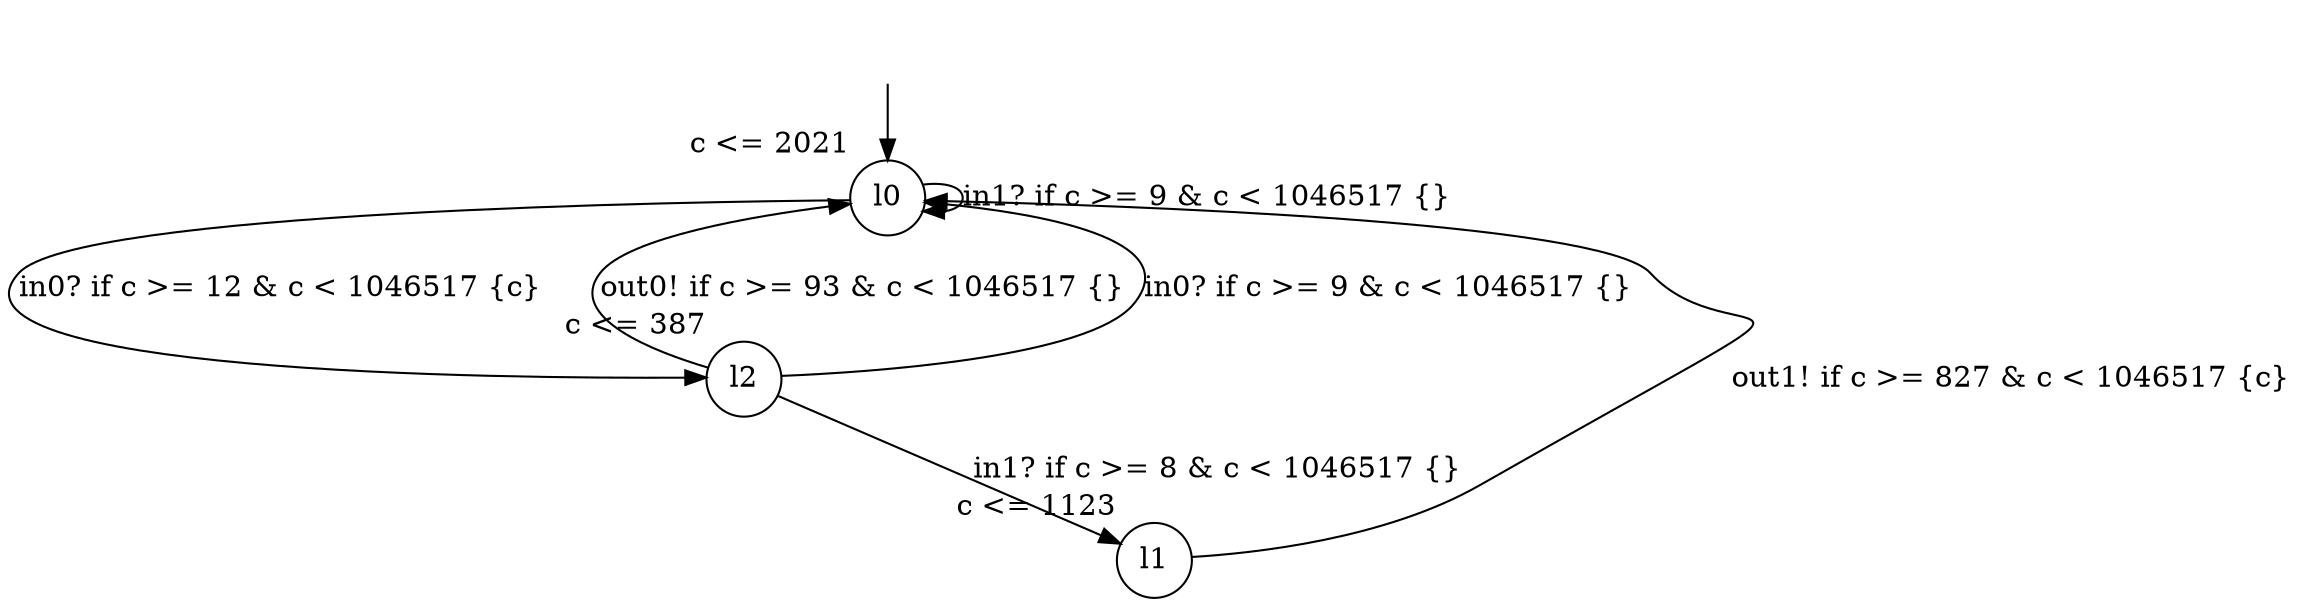 digraph g {
__start0 [label="" shape="none"];
l0 [shape="circle" margin=0 label="l0", xlabel="c <= 2021"];
l1 [shape="circle" margin=0 label="l1", xlabel="c <= 1123"];
l2 [shape="circle" margin=0 label="l2", xlabel="c <= 387"];
l0 -> l2 [label="in0? if c >= 12 & c < 1046517 {c} "];
l0 -> l0 [label="in1? if c >= 9 & c < 1046517 {} "];
l1 -> l0 [label="out1! if c >= 827 & c < 1046517 {c} "];
l2 -> l0 [label="out0! if c >= 93 & c < 1046517 {} "];
l2 -> l1 [label="in1? if c >= 8 & c < 1046517 {} "];
l2 -> l0 [label="in0? if c >= 9 & c < 1046517 {} "];
__start0 -> l0;
}
